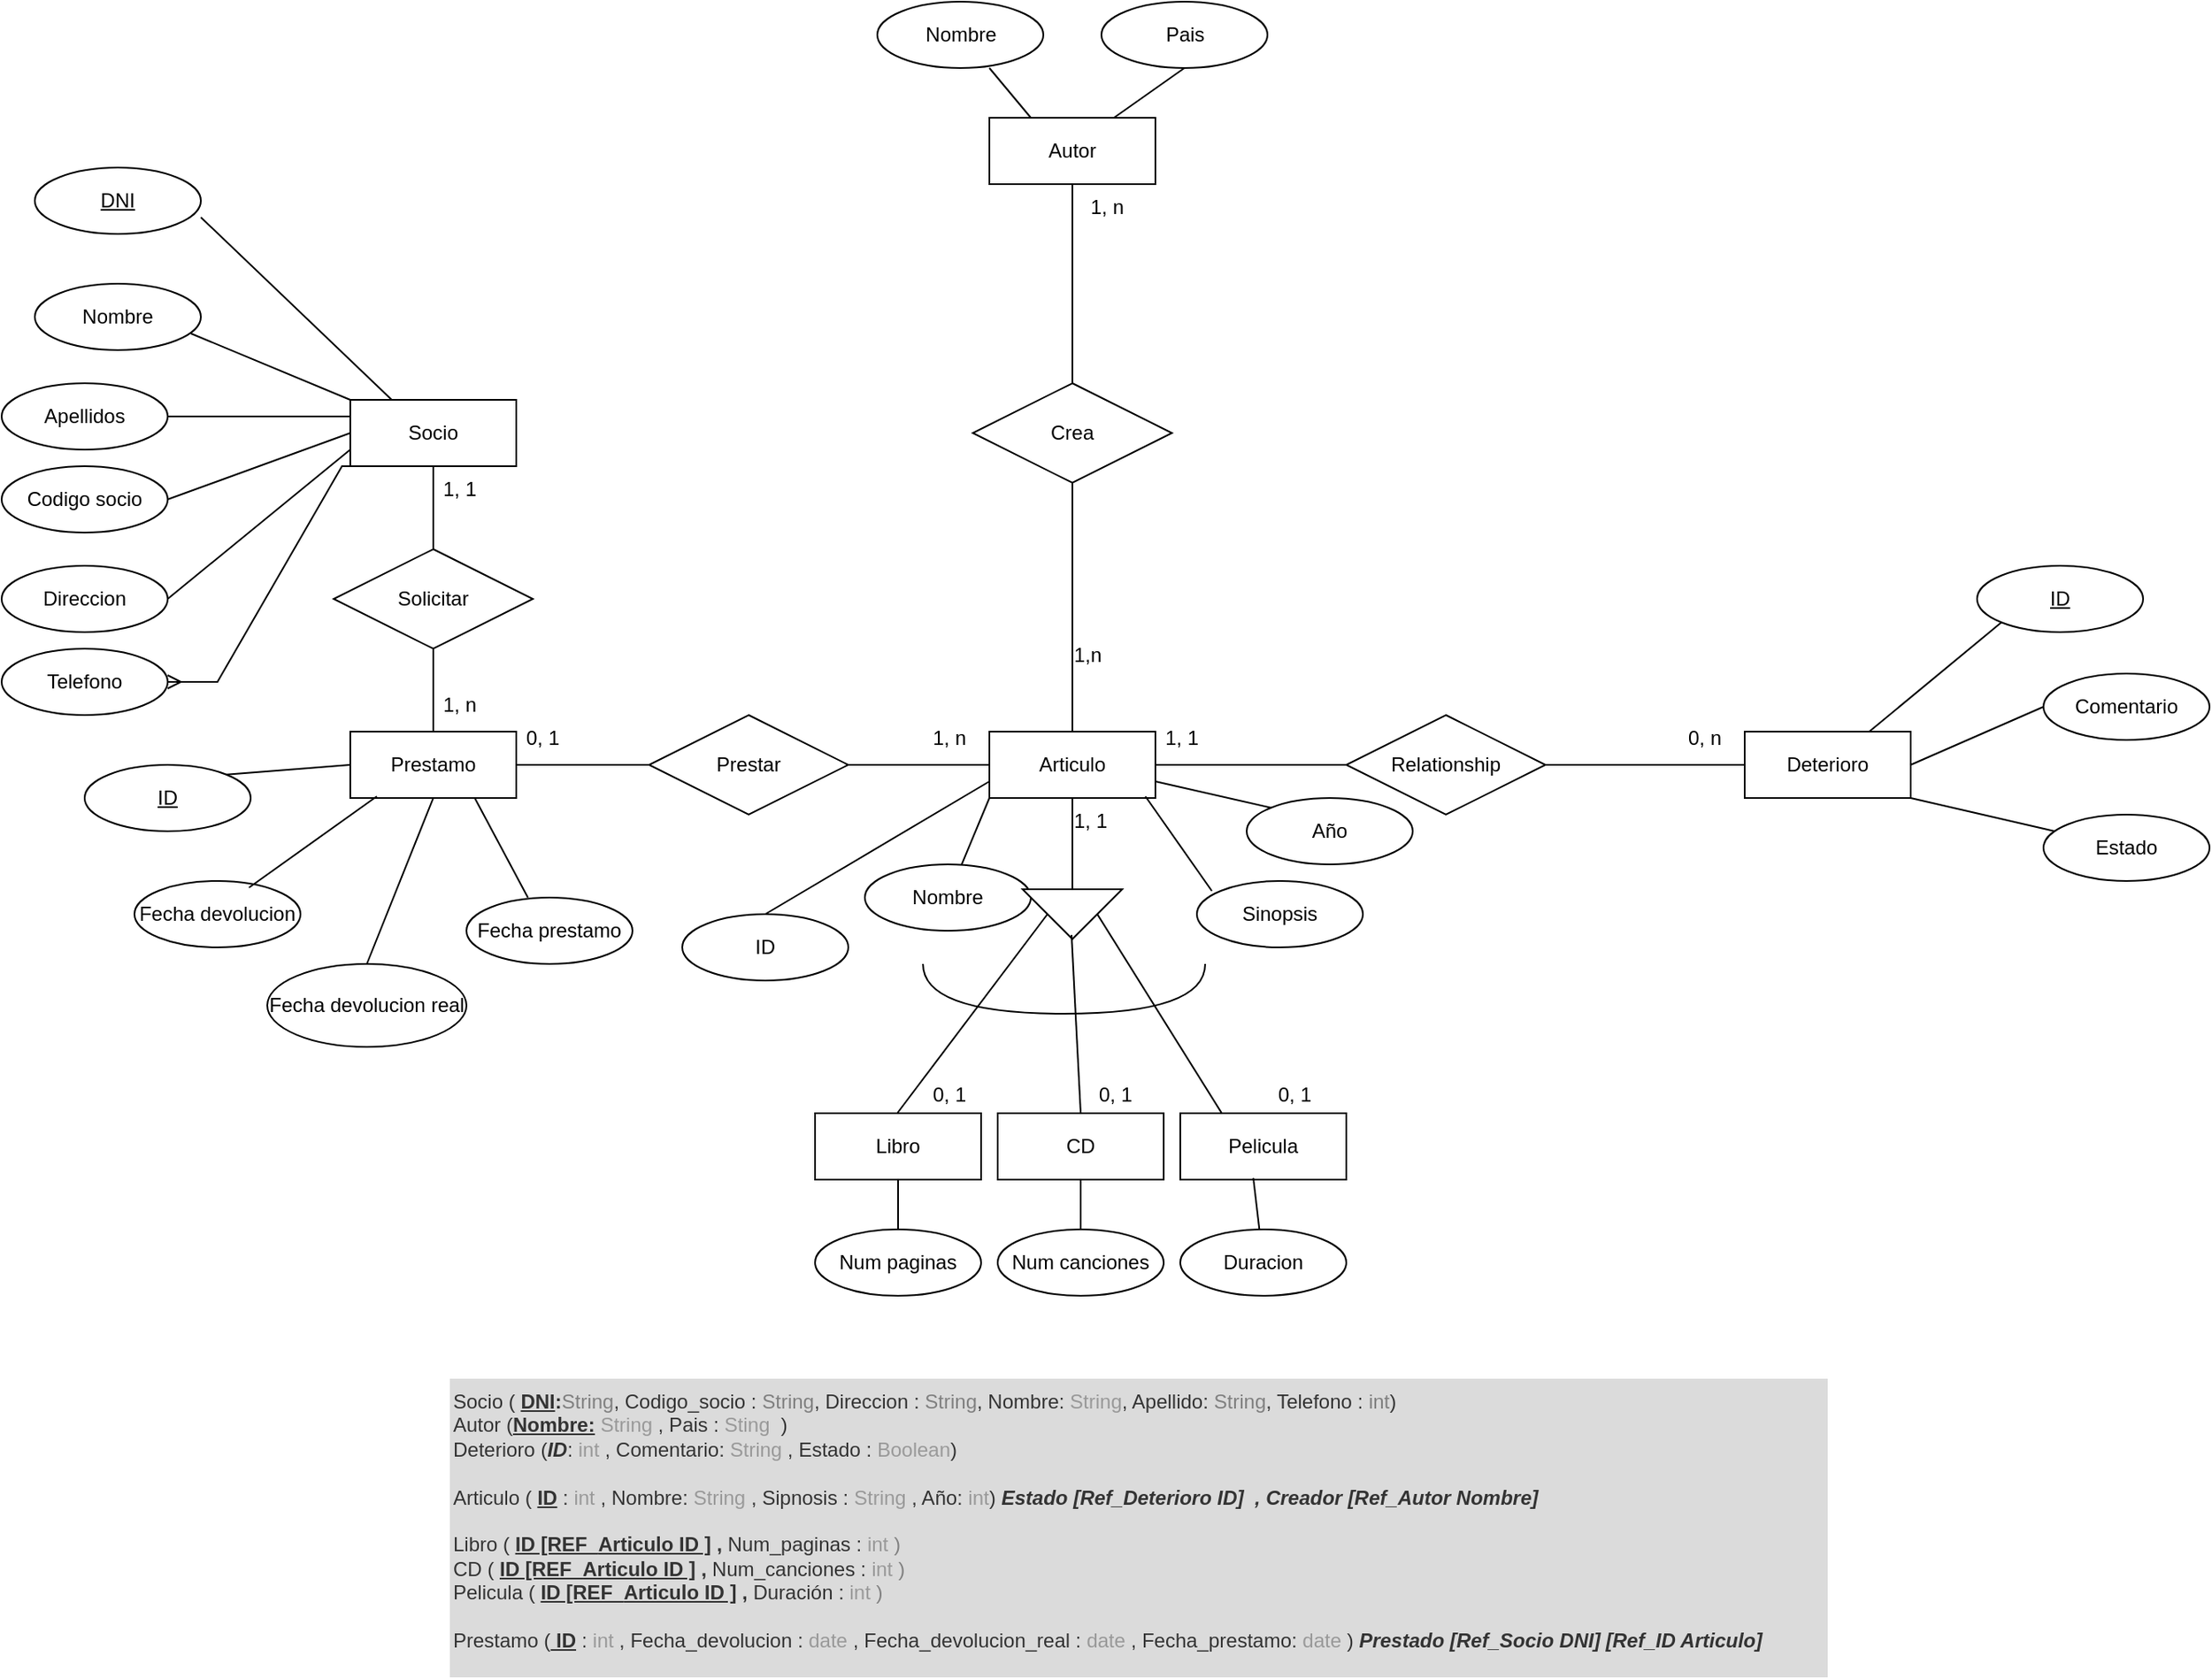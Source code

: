 <mxfile version="22.0.4" type="github">
  <diagram name="Página-1" id="NpFbinLvYvqBeYNdAWcx">
    <mxGraphModel dx="2213" dy="1920" grid="1" gridSize="10" guides="1" tooltips="1" connect="1" arrows="1" fold="1" page="1" pageScale="1" pageWidth="827" pageHeight="1169" math="0" shadow="0">
      <root>
        <mxCell id="0" />
        <mxCell id="1" parent="0" />
        <mxCell id="lTyuXlJloFRDc_WDD8Is-1" value="Socio" style="whiteSpace=wrap;html=1;align=center;" parent="1" vertex="1">
          <mxGeometry x="140" y="180" width="100" height="40" as="geometry" />
        </mxCell>
        <mxCell id="lTyuXlJloFRDc_WDD8Is-2" value="Articulo" style="whiteSpace=wrap;html=1;align=center;" parent="1" vertex="1">
          <mxGeometry x="525" y="380" width="100" height="40" as="geometry" />
        </mxCell>
        <mxCell id="lTyuXlJloFRDc_WDD8Is-3" value="Pelicula" style="whiteSpace=wrap;html=1;align=center;" parent="1" vertex="1">
          <mxGeometry x="640" y="610" width="100" height="40" as="geometry" />
        </mxCell>
        <mxCell id="lTyuXlJloFRDc_WDD8Is-4" value="CD" style="whiteSpace=wrap;html=1;align=center;" parent="1" vertex="1">
          <mxGeometry x="530" y="610" width="100" height="40" as="geometry" />
        </mxCell>
        <mxCell id="lTyuXlJloFRDc_WDD8Is-5" value="Libro" style="whiteSpace=wrap;html=1;align=center;" parent="1" vertex="1">
          <mxGeometry x="420" y="610" width="100" height="40" as="geometry" />
        </mxCell>
        <mxCell id="lTyuXlJloFRDc_WDD8Is-7" value="Año" style="ellipse;whiteSpace=wrap;html=1;align=center;" parent="1" vertex="1">
          <mxGeometry x="680" y="420" width="100" height="40" as="geometry" />
        </mxCell>
        <mxCell id="lTyuXlJloFRDc_WDD8Is-8" value="Sinopsis" style="ellipse;whiteSpace=wrap;html=1;align=center;" parent="1" vertex="1">
          <mxGeometry x="650" y="470" width="100" height="40" as="geometry" />
        </mxCell>
        <mxCell id="lTyuXlJloFRDc_WDD8Is-9" value="Nombre" style="ellipse;whiteSpace=wrap;html=1;align=center;" parent="1" vertex="1">
          <mxGeometry x="450" y="460" width="100" height="40" as="geometry" />
        </mxCell>
        <mxCell id="lTyuXlJloFRDc_WDD8Is-10" value="Autor" style="whiteSpace=wrap;html=1;align=center;" parent="1" vertex="1">
          <mxGeometry x="525" y="10" width="100" height="40" as="geometry" />
        </mxCell>
        <mxCell id="lTyuXlJloFRDc_WDD8Is-11" value="Nombre" style="ellipse;whiteSpace=wrap;html=1;align=center;" parent="1" vertex="1">
          <mxGeometry x="457.5" y="-60" width="100" height="40" as="geometry" />
        </mxCell>
        <mxCell id="lTyuXlJloFRDc_WDD8Is-12" value="Pais" style="ellipse;whiteSpace=wrap;html=1;align=center;" parent="1" vertex="1">
          <mxGeometry x="592.5" y="-60" width="100" height="40" as="geometry" />
        </mxCell>
        <mxCell id="lTyuXlJloFRDc_WDD8Is-13" value="Num paginas" style="ellipse;whiteSpace=wrap;html=1;align=center;" parent="1" vertex="1">
          <mxGeometry x="420" y="680" width="100" height="40" as="geometry" />
        </mxCell>
        <mxCell id="lTyuXlJloFRDc_WDD8Is-14" value="Num canciones" style="ellipse;whiteSpace=wrap;html=1;align=center;" parent="1" vertex="1">
          <mxGeometry x="530" y="680" width="100" height="40" as="geometry" />
        </mxCell>
        <mxCell id="lTyuXlJloFRDc_WDD8Is-15" value="Duracion" style="ellipse;whiteSpace=wrap;html=1;align=center;" parent="1" vertex="1">
          <mxGeometry x="640" y="680" width="100" height="40" as="geometry" />
        </mxCell>
        <mxCell id="lTyuXlJloFRDc_WDD8Is-16" value="Deterioro" style="whiteSpace=wrap;html=1;align=center;" parent="1" vertex="1">
          <mxGeometry x="980" y="380" width="100" height="40" as="geometry" />
        </mxCell>
        <mxCell id="lTyuXlJloFRDc_WDD8Is-17" value="Estado" style="ellipse;whiteSpace=wrap;html=1;align=center;" parent="1" vertex="1">
          <mxGeometry x="1160" y="430" width="100" height="40" as="geometry" />
        </mxCell>
        <mxCell id="lTyuXlJloFRDc_WDD8Is-18" value="Comentario" style="ellipse;whiteSpace=wrap;html=1;align=center;" parent="1" vertex="1">
          <mxGeometry x="1160" y="345" width="100" height="40" as="geometry" />
        </mxCell>
        <mxCell id="lTyuXlJloFRDc_WDD8Is-19" value="Prestamo" style="whiteSpace=wrap;html=1;align=center;" parent="1" vertex="1">
          <mxGeometry x="140" y="380" width="100" height="40" as="geometry" />
        </mxCell>
        <mxCell id="lTyuXlJloFRDc_WDD8Is-20" value="Fecha prestamo" style="ellipse;whiteSpace=wrap;html=1;align=center;" parent="1" vertex="1">
          <mxGeometry x="210" y="480" width="100" height="40" as="geometry" />
        </mxCell>
        <mxCell id="lTyuXlJloFRDc_WDD8Is-21" value="Fecha devolucion" style="ellipse;whiteSpace=wrap;html=1;align=center;" parent="1" vertex="1">
          <mxGeometry x="10" y="470" width="100" height="40" as="geometry" />
        </mxCell>
        <mxCell id="lTyuXlJloFRDc_WDD8Is-22" value="Fecha devolucion real" style="ellipse;whiteSpace=wrap;html=1;align=center;" parent="1" vertex="1">
          <mxGeometry x="90" y="520" width="120" height="50" as="geometry" />
        </mxCell>
        <mxCell id="lTyuXlJloFRDc_WDD8Is-23" value="Nombre" style="ellipse;whiteSpace=wrap;html=1;align=center;" parent="1" vertex="1">
          <mxGeometry x="-50" y="110" width="100" height="40" as="geometry" />
        </mxCell>
        <mxCell id="lTyuXlJloFRDc_WDD8Is-24" value="DNI" style="ellipse;whiteSpace=wrap;html=1;align=center;fontStyle=4;" parent="1" vertex="1">
          <mxGeometry x="-50" y="40" width="100" height="40" as="geometry" />
        </mxCell>
        <mxCell id="lTyuXlJloFRDc_WDD8Is-25" value="Apellidos" style="ellipse;whiteSpace=wrap;html=1;align=center;" parent="1" vertex="1">
          <mxGeometry x="-70" y="170" width="100" height="40" as="geometry" />
        </mxCell>
        <mxCell id="lTyuXlJloFRDc_WDD8Is-27" value="Codigo socio" style="ellipse;whiteSpace=wrap;html=1;align=center;" parent="1" vertex="1">
          <mxGeometry x="-70" y="220" width="100" height="40" as="geometry" />
        </mxCell>
        <mxCell id="lTyuXlJloFRDc_WDD8Is-28" value="Direccion" style="ellipse;whiteSpace=wrap;html=1;align=center;" parent="1" vertex="1">
          <mxGeometry x="-70" y="280" width="100" height="40" as="geometry" />
        </mxCell>
        <mxCell id="lTyuXlJloFRDc_WDD8Is-30" value="Telefono" style="ellipse;whiteSpace=wrap;html=1;align=center;" parent="1" vertex="1">
          <mxGeometry x="-70" y="330" width="100" height="40" as="geometry" />
        </mxCell>
        <mxCell id="lTyuXlJloFRDc_WDD8Is-35" value="" style="edgeStyle=entityRelationEdgeStyle;fontSize=12;html=1;endArrow=ERmany;rounded=0;entryX=1;entryY=0.5;entryDx=0;entryDy=0;exitX=0.25;exitY=1;exitDx=0;exitDy=0;" parent="1" source="lTyuXlJloFRDc_WDD8Is-1" target="lTyuXlJloFRDc_WDD8Is-30" edge="1">
          <mxGeometry width="100" height="100" relative="1" as="geometry">
            <mxPoint x="380" y="380" as="sourcePoint" />
            <mxPoint x="480" y="280" as="targetPoint" />
          </mxGeometry>
        </mxCell>
        <mxCell id="lTyuXlJloFRDc_WDD8Is-36" value="" style="endArrow=none;html=1;rounded=0;exitX=1;exitY=0.5;exitDx=0;exitDy=0;entryX=0;entryY=0.75;entryDx=0;entryDy=0;" parent="1" source="lTyuXlJloFRDc_WDD8Is-28" target="lTyuXlJloFRDc_WDD8Is-1" edge="1">
          <mxGeometry relative="1" as="geometry">
            <mxPoint x="350" y="330" as="sourcePoint" />
            <mxPoint x="510" y="330" as="targetPoint" />
          </mxGeometry>
        </mxCell>
        <mxCell id="lTyuXlJloFRDc_WDD8Is-37" value="" style="endArrow=none;html=1;rounded=0;exitX=1;exitY=0.5;exitDx=0;exitDy=0;entryX=0;entryY=0.5;entryDx=0;entryDy=0;" parent="1" source="lTyuXlJloFRDc_WDD8Is-27" target="lTyuXlJloFRDc_WDD8Is-1" edge="1">
          <mxGeometry relative="1" as="geometry">
            <mxPoint x="40" y="310" as="sourcePoint" />
            <mxPoint x="150" y="220" as="targetPoint" />
          </mxGeometry>
        </mxCell>
        <mxCell id="lTyuXlJloFRDc_WDD8Is-38" value="" style="endArrow=none;html=1;rounded=0;exitX=1;exitY=0.5;exitDx=0;exitDy=0;entryX=0;entryY=0.25;entryDx=0;entryDy=0;" parent="1" source="lTyuXlJloFRDc_WDD8Is-25" target="lTyuXlJloFRDc_WDD8Is-1" edge="1">
          <mxGeometry relative="1" as="geometry">
            <mxPoint x="40" y="250" as="sourcePoint" />
            <mxPoint x="150" y="210" as="targetPoint" />
          </mxGeometry>
        </mxCell>
        <mxCell id="lTyuXlJloFRDc_WDD8Is-39" value="" style="endArrow=none;html=1;rounded=0;exitX=0.94;exitY=0.75;exitDx=0;exitDy=0;exitPerimeter=0;" parent="1" source="lTyuXlJloFRDc_WDD8Is-23" edge="1">
          <mxGeometry relative="1" as="geometry">
            <mxPoint x="40" y="200" as="sourcePoint" />
            <mxPoint x="140" y="180" as="targetPoint" />
          </mxGeometry>
        </mxCell>
        <mxCell id="lTyuXlJloFRDc_WDD8Is-40" value="" style="endArrow=none;html=1;rounded=0;exitX=1;exitY=0.75;exitDx=0;exitDy=0;entryX=0.25;entryY=0;entryDx=0;entryDy=0;exitPerimeter=0;" parent="1" source="lTyuXlJloFRDc_WDD8Is-24" target="lTyuXlJloFRDc_WDD8Is-1" edge="1">
          <mxGeometry relative="1" as="geometry">
            <mxPoint x="54" y="150" as="sourcePoint" />
            <mxPoint x="159" y="193" as="targetPoint" />
          </mxGeometry>
        </mxCell>
        <mxCell id="lTyuXlJloFRDc_WDD8Is-42" value="Crea" style="shape=rhombus;perimeter=rhombusPerimeter;whiteSpace=wrap;html=1;align=center;" parent="1" vertex="1">
          <mxGeometry x="515" y="170" width="120" height="60" as="geometry" />
        </mxCell>
        <mxCell id="lTyuXlJloFRDc_WDD8Is-43" value="" style="endArrow=none;html=1;rounded=0;exitX=0.5;exitY=1;exitDx=0;exitDy=0;entryX=0.5;entryY=0;entryDx=0;entryDy=0;" parent="1" source="lTyuXlJloFRDc_WDD8Is-10" target="lTyuXlJloFRDc_WDD8Is-42" edge="1">
          <mxGeometry relative="1" as="geometry">
            <mxPoint x="400" y="230" as="sourcePoint" />
            <mxPoint x="560" y="230" as="targetPoint" />
          </mxGeometry>
        </mxCell>
        <mxCell id="lTyuXlJloFRDc_WDD8Is-44" value="" style="endArrow=none;html=1;rounded=0;exitX=0.5;exitY=0;exitDx=0;exitDy=0;entryX=0.5;entryY=1;entryDx=0;entryDy=0;" parent="1" source="lTyuXlJloFRDc_WDD8Is-2" target="lTyuXlJloFRDc_WDD8Is-42" edge="1">
          <mxGeometry relative="1" as="geometry">
            <mxPoint x="400" y="230" as="sourcePoint" />
            <mxPoint x="560" y="230" as="targetPoint" />
          </mxGeometry>
        </mxCell>
        <mxCell id="lTyuXlJloFRDc_WDD8Is-45" value="1,n&amp;nbsp;" style="text;strokeColor=none;fillColor=none;spacingLeft=4;spacingRight=4;overflow=hidden;rotatable=0;points=[[0,0.5],[1,0.5]];portConstraint=eastwest;fontSize=12;whiteSpace=wrap;html=1;" parent="1" vertex="1">
          <mxGeometry x="570" y="320" width="40" height="30" as="geometry" />
        </mxCell>
        <mxCell id="lTyuXlJloFRDc_WDD8Is-46" value="1, n" style="text;strokeColor=none;fillColor=none;spacingLeft=4;spacingRight=4;overflow=hidden;rotatable=0;points=[[0,0.5],[1,0.5]];portConstraint=eastwest;fontSize=12;whiteSpace=wrap;html=1;" parent="1" vertex="1">
          <mxGeometry x="580" y="50" width="40" height="30" as="geometry" />
        </mxCell>
        <mxCell id="lTyuXlJloFRDc_WDD8Is-47" value="Solicitar" style="shape=rhombus;perimeter=rhombusPerimeter;whiteSpace=wrap;html=1;align=center;" parent="1" vertex="1">
          <mxGeometry x="130" y="270" width="120" height="60" as="geometry" />
        </mxCell>
        <mxCell id="lTyuXlJloFRDc_WDD8Is-48" value="" style="endArrow=none;html=1;rounded=0;exitX=0.5;exitY=0;exitDx=0;exitDy=0;" parent="1" source="lTyuXlJloFRDc_WDD8Is-47" target="lTyuXlJloFRDc_WDD8Is-1" edge="1">
          <mxGeometry relative="1" as="geometry">
            <mxPoint x="400" y="230" as="sourcePoint" />
            <mxPoint x="560" y="230" as="targetPoint" />
          </mxGeometry>
        </mxCell>
        <mxCell id="lTyuXlJloFRDc_WDD8Is-49" value="" style="endArrow=none;html=1;rounded=0;exitX=0.5;exitY=0;exitDx=0;exitDy=0;entryX=0.5;entryY=1;entryDx=0;entryDy=0;" parent="1" source="lTyuXlJloFRDc_WDD8Is-19" target="lTyuXlJloFRDc_WDD8Is-47" edge="1">
          <mxGeometry relative="1" as="geometry">
            <mxPoint x="400" y="230" as="sourcePoint" />
            <mxPoint x="560" y="230" as="targetPoint" />
          </mxGeometry>
        </mxCell>
        <mxCell id="lTyuXlJloFRDc_WDD8Is-50" value="1, n" style="text;strokeColor=none;fillColor=none;spacingLeft=4;spacingRight=4;overflow=hidden;rotatable=0;points=[[0,0.5],[1,0.5]];portConstraint=eastwest;fontSize=12;whiteSpace=wrap;html=1;" parent="1" vertex="1">
          <mxGeometry x="190" y="350" width="40" height="30" as="geometry" />
        </mxCell>
        <mxCell id="lTyuXlJloFRDc_WDD8Is-51" value="1, 1" style="text;strokeColor=none;fillColor=none;spacingLeft=4;spacingRight=4;overflow=hidden;rotatable=0;points=[[0,0.5],[1,0.5]];portConstraint=eastwest;fontSize=12;whiteSpace=wrap;html=1;" parent="1" vertex="1">
          <mxGeometry x="190" y="220" width="40" height="30" as="geometry" />
        </mxCell>
        <mxCell id="lTyuXlJloFRDc_WDD8Is-52" value="Prestar" style="shape=rhombus;perimeter=rhombusPerimeter;whiteSpace=wrap;html=1;align=center;" parent="1" vertex="1">
          <mxGeometry x="320" y="370" width="120" height="60" as="geometry" />
        </mxCell>
        <mxCell id="lTyuXlJloFRDc_WDD8Is-53" value="" style="endArrow=none;html=1;rounded=0;exitX=1;exitY=0.5;exitDx=0;exitDy=0;entryX=0;entryY=0.5;entryDx=0;entryDy=0;" parent="1" source="lTyuXlJloFRDc_WDD8Is-19" target="lTyuXlJloFRDc_WDD8Is-52" edge="1">
          <mxGeometry relative="1" as="geometry">
            <mxPoint x="400" y="330" as="sourcePoint" />
            <mxPoint x="560" y="330" as="targetPoint" />
          </mxGeometry>
        </mxCell>
        <mxCell id="lTyuXlJloFRDc_WDD8Is-54" value="" style="endArrow=none;html=1;rounded=0;exitX=1;exitY=0.5;exitDx=0;exitDy=0;entryX=0;entryY=0.5;entryDx=0;entryDy=0;" parent="1" source="lTyuXlJloFRDc_WDD8Is-52" target="lTyuXlJloFRDc_WDD8Is-2" edge="1">
          <mxGeometry relative="1" as="geometry">
            <mxPoint x="400" y="330" as="sourcePoint" />
            <mxPoint x="560" y="330" as="targetPoint" />
          </mxGeometry>
        </mxCell>
        <mxCell id="lTyuXlJloFRDc_WDD8Is-55" value="1, n" style="text;strokeColor=none;fillColor=none;spacingLeft=4;spacingRight=4;overflow=hidden;rotatable=0;points=[[0,0.5],[1,0.5]];portConstraint=eastwest;fontSize=12;whiteSpace=wrap;html=1;" parent="1" vertex="1">
          <mxGeometry x="485" y="370" width="40" height="30" as="geometry" />
        </mxCell>
        <mxCell id="lTyuXlJloFRDc_WDD8Is-56" value="0, 1" style="text;strokeColor=none;fillColor=none;spacingLeft=4;spacingRight=4;overflow=hidden;rotatable=0;points=[[0,0.5],[1,0.5]];portConstraint=eastwest;fontSize=12;whiteSpace=wrap;html=1;" parent="1" vertex="1">
          <mxGeometry x="240" y="370" width="40" height="30" as="geometry" />
        </mxCell>
        <mxCell id="lTyuXlJloFRDc_WDD8Is-57" value="ID" style="ellipse;whiteSpace=wrap;html=1;align=center;fontStyle=4;" parent="1" vertex="1">
          <mxGeometry x="-20" y="400" width="100" height="40" as="geometry" />
        </mxCell>
        <mxCell id="lTyuXlJloFRDc_WDD8Is-58" value="" style="endArrow=none;html=1;rounded=0;exitX=1;exitY=0;exitDx=0;exitDy=0;entryX=0;entryY=0.5;entryDx=0;entryDy=0;" parent="1" source="lTyuXlJloFRDc_WDD8Is-57" target="lTyuXlJloFRDc_WDD8Is-19" edge="1">
          <mxGeometry relative="1" as="geometry">
            <mxPoint x="400" y="430" as="sourcePoint" />
            <mxPoint x="560" y="430" as="targetPoint" />
          </mxGeometry>
        </mxCell>
        <mxCell id="lTyuXlJloFRDc_WDD8Is-60" value="Relationship" style="shape=rhombus;perimeter=rhombusPerimeter;whiteSpace=wrap;html=1;align=center;" parent="1" vertex="1">
          <mxGeometry x="740" y="370" width="120" height="60" as="geometry" />
        </mxCell>
        <mxCell id="lTyuXlJloFRDc_WDD8Is-63" value="" style="endArrow=none;html=1;rounded=0;exitX=1;exitY=0.5;exitDx=0;exitDy=0;entryX=0;entryY=0.5;entryDx=0;entryDy=0;" parent="1" source="lTyuXlJloFRDc_WDD8Is-2" target="lTyuXlJloFRDc_WDD8Is-60" edge="1">
          <mxGeometry relative="1" as="geometry">
            <mxPoint x="400" y="430" as="sourcePoint" />
            <mxPoint x="560" y="430" as="targetPoint" />
          </mxGeometry>
        </mxCell>
        <mxCell id="lTyuXlJloFRDc_WDD8Is-64" value="" style="endArrow=none;html=1;rounded=0;exitX=1;exitY=0.5;exitDx=0;exitDy=0;entryX=0;entryY=0.5;entryDx=0;entryDy=0;" parent="1" source="lTyuXlJloFRDc_WDD8Is-60" edge="1">
          <mxGeometry relative="1" as="geometry">
            <mxPoint x="865" y="400" as="sourcePoint" />
            <mxPoint x="980" y="400" as="targetPoint" />
          </mxGeometry>
        </mxCell>
        <mxCell id="lTyuXlJloFRDc_WDD8Is-66" value="0, n" style="text;strokeColor=none;fillColor=none;spacingLeft=4;spacingRight=4;overflow=hidden;rotatable=0;points=[[0,0.5],[1,0.5]];portConstraint=eastwest;fontSize=12;whiteSpace=wrap;html=1;" parent="1" vertex="1">
          <mxGeometry x="940" y="370" width="40" height="30" as="geometry" />
        </mxCell>
        <mxCell id="lTyuXlJloFRDc_WDD8Is-67" value="ID" style="ellipse;whiteSpace=wrap;html=1;align=center;fontStyle=4;" parent="1" vertex="1">
          <mxGeometry x="1120" y="280" width="100" height="40" as="geometry" />
        </mxCell>
        <mxCell id="lTyuXlJloFRDc_WDD8Is-68" value="" style="endArrow=none;html=1;rounded=0;exitX=0.75;exitY=0;exitDx=0;exitDy=0;entryX=0;entryY=1;entryDx=0;entryDy=0;" parent="1" source="lTyuXlJloFRDc_WDD8Is-16" target="lTyuXlJloFRDc_WDD8Is-67" edge="1">
          <mxGeometry relative="1" as="geometry">
            <mxPoint x="970" y="430" as="sourcePoint" />
            <mxPoint x="1130" y="430" as="targetPoint" />
          </mxGeometry>
        </mxCell>
        <mxCell id="lTyuXlJloFRDc_WDD8Is-69" value="" style="endArrow=none;html=1;rounded=0;exitX=1;exitY=0.5;exitDx=0;exitDy=0;entryX=0;entryY=0.5;entryDx=0;entryDy=0;" parent="1" source="lTyuXlJloFRDc_WDD8Is-16" target="lTyuXlJloFRDc_WDD8Is-18" edge="1">
          <mxGeometry relative="1" as="geometry">
            <mxPoint x="970" y="430" as="sourcePoint" />
            <mxPoint x="1130" y="430" as="targetPoint" />
          </mxGeometry>
        </mxCell>
        <mxCell id="lTyuXlJloFRDc_WDD8Is-70" value="" style="endArrow=none;html=1;rounded=0;exitX=1;exitY=1;exitDx=0;exitDy=0;" parent="1" source="lTyuXlJloFRDc_WDD8Is-16" target="lTyuXlJloFRDc_WDD8Is-17" edge="1">
          <mxGeometry relative="1" as="geometry">
            <mxPoint x="970" y="430" as="sourcePoint" />
            <mxPoint x="1130" y="430" as="targetPoint" />
          </mxGeometry>
        </mxCell>
        <mxCell id="lTyuXlJloFRDc_WDD8Is-71" value="1, 1" style="text;strokeColor=none;fillColor=none;spacingLeft=4;spacingRight=4;overflow=hidden;rotatable=0;points=[[0,0.5],[1,0.5]];portConstraint=eastwest;fontSize=12;whiteSpace=wrap;html=1;" parent="1" vertex="1">
          <mxGeometry x="625" y="370" width="40" height="30" as="geometry" />
        </mxCell>
        <mxCell id="lTyuXlJloFRDc_WDD8Is-72" value="" style="endArrow=none;html=1;rounded=0;exitX=0.69;exitY=0.1;exitDx=0;exitDy=0;exitPerimeter=0;entryX=0.16;entryY=0.975;entryDx=0;entryDy=0;entryPerimeter=0;" parent="1" source="lTyuXlJloFRDc_WDD8Is-21" target="lTyuXlJloFRDc_WDD8Is-19" edge="1">
          <mxGeometry relative="1" as="geometry">
            <mxPoint x="420" y="380" as="sourcePoint" />
            <mxPoint x="580" y="380" as="targetPoint" />
          </mxGeometry>
        </mxCell>
        <mxCell id="lTyuXlJloFRDc_WDD8Is-73" value="" style="endArrow=none;html=1;rounded=0;exitX=0.5;exitY=0;exitDx=0;exitDy=0;entryX=0.5;entryY=1;entryDx=0;entryDy=0;" parent="1" source="lTyuXlJloFRDc_WDD8Is-22" target="lTyuXlJloFRDc_WDD8Is-19" edge="1">
          <mxGeometry relative="1" as="geometry">
            <mxPoint x="420" y="380" as="sourcePoint" />
            <mxPoint x="580" y="380" as="targetPoint" />
          </mxGeometry>
        </mxCell>
        <mxCell id="lTyuXlJloFRDc_WDD8Is-74" value="" style="endArrow=none;html=1;rounded=0;exitX=0.37;exitY=0;exitDx=0;exitDy=0;exitPerimeter=0;entryX=0.75;entryY=1;entryDx=0;entryDy=0;" parent="1" source="lTyuXlJloFRDc_WDD8Is-20" target="lTyuXlJloFRDc_WDD8Is-19" edge="1">
          <mxGeometry relative="1" as="geometry">
            <mxPoint x="420" y="380" as="sourcePoint" />
            <mxPoint x="580" y="380" as="targetPoint" />
          </mxGeometry>
        </mxCell>
        <mxCell id="lTyuXlJloFRDc_WDD8Is-75" value="" style="endArrow=none;html=1;rounded=0;entryX=0;entryY=0;entryDx=0;entryDy=0;exitX=1;exitY=0.75;exitDx=0;exitDy=0;" parent="1" source="lTyuXlJloFRDc_WDD8Is-2" target="lTyuXlJloFRDc_WDD8Is-7" edge="1">
          <mxGeometry relative="1" as="geometry">
            <mxPoint x="630" y="410" as="sourcePoint" />
            <mxPoint x="650" y="410" as="targetPoint" />
          </mxGeometry>
        </mxCell>
        <mxCell id="lTyuXlJloFRDc_WDD8Is-76" value="" style="triangle;whiteSpace=wrap;html=1;rotation=90;" parent="1" vertex="1">
          <mxGeometry x="560" y="460" width="30" height="60" as="geometry" />
        </mxCell>
        <mxCell id="lTyuXlJloFRDc_WDD8Is-78" value="" style="endArrow=none;html=1;rounded=0;strokeColor=default;edgeStyle=orthogonalEdgeStyle;curved=1;strokeWidth=1;" parent="1" edge="1">
          <mxGeometry width="50" height="50" relative="1" as="geometry">
            <mxPoint x="485" y="520" as="sourcePoint" />
            <mxPoint x="655" y="520" as="targetPoint" />
            <Array as="points">
              <mxPoint x="485" y="550" />
              <mxPoint x="655" y="550" />
            </Array>
          </mxGeometry>
        </mxCell>
        <mxCell id="lTyuXlJloFRDc_WDD8Is-79" value="" style="endArrow=none;html=1;rounded=0;exitX=0;exitY=0.5;exitDx=0;exitDy=0;entryX=0.5;entryY=1;entryDx=0;entryDy=0;" parent="1" source="lTyuXlJloFRDc_WDD8Is-76" target="lTyuXlJloFRDc_WDD8Is-2" edge="1">
          <mxGeometry width="50" height="50" relative="1" as="geometry">
            <mxPoint x="550" y="430" as="sourcePoint" />
            <mxPoint x="600" y="380" as="targetPoint" />
          </mxGeometry>
        </mxCell>
        <mxCell id="lTyuXlJloFRDc_WDD8Is-80" value="" style="endArrow=none;html=1;rounded=0;exitX=0;exitY=0.5;exitDx=0;exitDy=0;entryX=0.5;entryY=1;entryDx=0;entryDy=0;" parent="1" target="lTyuXlJloFRDc_WDD8Is-76" edge="1">
          <mxGeometry width="50" height="50" relative="1" as="geometry">
            <mxPoint x="469.5" y="610" as="sourcePoint" />
            <mxPoint x="469.5" y="555" as="targetPoint" />
          </mxGeometry>
        </mxCell>
        <mxCell id="lTyuXlJloFRDc_WDD8Is-81" value="" style="endArrow=none;html=1;rounded=0;exitX=0.5;exitY=0;exitDx=0;exitDy=0;entryX=0.5;entryY=1;entryDx=0;entryDy=0;" parent="1" source="lTyuXlJloFRDc_WDD8Is-4" edge="1">
          <mxGeometry width="50" height="50" relative="1" as="geometry">
            <mxPoint x="574.5" y="557.5" as="sourcePoint" />
            <mxPoint x="574.5" y="502.5" as="targetPoint" />
          </mxGeometry>
        </mxCell>
        <mxCell id="lTyuXlJloFRDc_WDD8Is-82" value="" style="endArrow=none;html=1;rounded=0;exitX=0.25;exitY=0;exitDx=0;exitDy=0;entryX=0.5;entryY=0;entryDx=0;entryDy=0;" parent="1" source="lTyuXlJloFRDc_WDD8Is-3" target="lTyuXlJloFRDc_WDD8Is-76" edge="1">
          <mxGeometry width="50" height="50" relative="1" as="geometry">
            <mxPoint x="605" y="505" as="sourcePoint" />
            <mxPoint x="605" y="450" as="targetPoint" />
          </mxGeometry>
        </mxCell>
        <mxCell id="lTyuXlJloFRDc_WDD8Is-83" value="" style="endArrow=none;html=1;rounded=0;entryX=0.09;entryY=0.15;entryDx=0;entryDy=0;exitX=0.94;exitY=0.975;exitDx=0;exitDy=0;exitPerimeter=0;entryPerimeter=0;" parent="1" source="lTyuXlJloFRDc_WDD8Is-2" target="lTyuXlJloFRDc_WDD8Is-8" edge="1">
          <mxGeometry relative="1" as="geometry">
            <mxPoint x="635" y="420" as="sourcePoint" />
            <mxPoint x="695" y="426" as="targetPoint" />
          </mxGeometry>
        </mxCell>
        <mxCell id="lTyuXlJloFRDc_WDD8Is-84" value="" style="endArrow=none;html=1;rounded=0;entryX=0;entryY=1;entryDx=0;entryDy=0;" parent="1" source="lTyuXlJloFRDc_WDD8Is-9" target="lTyuXlJloFRDc_WDD8Is-2" edge="1">
          <mxGeometry width="50" height="50" relative="1" as="geometry">
            <mxPoint x="550" y="430" as="sourcePoint" />
            <mxPoint x="600" y="380" as="targetPoint" />
          </mxGeometry>
        </mxCell>
        <mxCell id="lTyuXlJloFRDc_WDD8Is-85" value="" style="endArrow=none;html=1;rounded=0;exitX=0.5;exitY=0;exitDx=0;exitDy=0;entryX=0.5;entryY=1;entryDx=0;entryDy=0;" parent="1" source="lTyuXlJloFRDc_WDD8Is-13" target="lTyuXlJloFRDc_WDD8Is-5" edge="1">
          <mxGeometry width="50" height="50" relative="1" as="geometry">
            <mxPoint x="550" y="430" as="sourcePoint" />
            <mxPoint x="600" y="380" as="targetPoint" />
          </mxGeometry>
        </mxCell>
        <mxCell id="lTyuXlJloFRDc_WDD8Is-86" value="" style="endArrow=none;html=1;rounded=0;exitX=0.5;exitY=0;exitDx=0;exitDy=0;entryX=0.5;entryY=1;entryDx=0;entryDy=0;" parent="1" source="lTyuXlJloFRDc_WDD8Is-14" target="lTyuXlJloFRDc_WDD8Is-4" edge="1">
          <mxGeometry width="50" height="50" relative="1" as="geometry">
            <mxPoint x="550" y="430" as="sourcePoint" />
            <mxPoint x="600" y="380" as="targetPoint" />
          </mxGeometry>
        </mxCell>
        <mxCell id="lTyuXlJloFRDc_WDD8Is-87" value="" style="endArrow=none;html=1;rounded=0;entryX=0.44;entryY=0.975;entryDx=0;entryDy=0;entryPerimeter=0;" parent="1" source="lTyuXlJloFRDc_WDD8Is-15" target="lTyuXlJloFRDc_WDD8Is-3" edge="1">
          <mxGeometry width="50" height="50" relative="1" as="geometry">
            <mxPoint x="590" y="690" as="sourcePoint" />
            <mxPoint x="590" y="660" as="targetPoint" />
          </mxGeometry>
        </mxCell>
        <mxCell id="lTyuXlJloFRDc_WDD8Is-89" value="0, 1" style="text;strokeColor=none;fillColor=none;spacingLeft=4;spacingRight=4;overflow=hidden;rotatable=0;points=[[0,0.5],[1,0.5]];portConstraint=eastwest;fontSize=12;whiteSpace=wrap;html=1;" parent="1" vertex="1">
          <mxGeometry x="585" y="585" width="40" height="30" as="geometry" />
        </mxCell>
        <mxCell id="lTyuXlJloFRDc_WDD8Is-90" value="0, 1" style="text;strokeColor=none;fillColor=none;spacingLeft=4;spacingRight=4;overflow=hidden;rotatable=0;points=[[0,0.5],[1,0.5]];portConstraint=eastwest;fontSize=12;whiteSpace=wrap;html=1;" parent="1" vertex="1">
          <mxGeometry x="485" y="585" width="40" height="30" as="geometry" />
        </mxCell>
        <mxCell id="lTyuXlJloFRDc_WDD8Is-91" value="0, 1" style="text;strokeColor=none;fillColor=none;spacingLeft=4;spacingRight=4;overflow=hidden;rotatable=0;points=[[0,0.5],[1,0.5]];portConstraint=eastwest;fontSize=12;whiteSpace=wrap;html=1;" parent="1" vertex="1">
          <mxGeometry x="692.5" y="585" width="40" height="30" as="geometry" />
        </mxCell>
        <mxCell id="lTyuXlJloFRDc_WDD8Is-92" value="1, 1" style="text;strokeColor=none;fillColor=none;spacingLeft=4;spacingRight=4;overflow=hidden;rotatable=0;points=[[0,0.5],[1,0.5]];portConstraint=eastwest;fontSize=12;whiteSpace=wrap;html=1;" parent="1" vertex="1">
          <mxGeometry x="570" y="420" width="40" height="30" as="geometry" />
        </mxCell>
        <mxCell id="lTyuXlJloFRDc_WDD8Is-93" value="" style="endArrow=none;html=1;rounded=0;exitX=0.675;exitY=1;exitDx=0;exitDy=0;exitPerimeter=0;entryX=0.25;entryY=0;entryDx=0;entryDy=0;" parent="1" source="lTyuXlJloFRDc_WDD8Is-11" target="lTyuXlJloFRDc_WDD8Is-10" edge="1">
          <mxGeometry relative="1" as="geometry">
            <mxPoint x="490" y="310" as="sourcePoint" />
            <mxPoint x="650" y="310" as="targetPoint" />
          </mxGeometry>
        </mxCell>
        <mxCell id="lTyuXlJloFRDc_WDD8Is-94" value="" style="endArrow=none;html=1;rounded=0;entryX=0.5;entryY=1;entryDx=0;entryDy=0;exitX=0.75;exitY=0;exitDx=0;exitDy=0;" parent="1" source="lTyuXlJloFRDc_WDD8Is-10" target="lTyuXlJloFRDc_WDD8Is-12" edge="1">
          <mxGeometry relative="1" as="geometry">
            <mxPoint x="490" y="310" as="sourcePoint" />
            <mxPoint x="650" y="310" as="targetPoint" />
          </mxGeometry>
        </mxCell>
        <mxCell id="BUi2e5N8HLEVHrEPEwmU-1" value="&lt;font&gt;&lt;font&gt;Socio ( &lt;b&gt;&lt;u&gt;DNI&lt;/u&gt;:&lt;/b&gt;&lt;font style=&quot;&quot; color=&quot;#808080&quot;&gt;String&lt;/font&gt;, Codigo_socio : &lt;font color=&quot;#808080&quot;&gt;String&lt;/font&gt;, Direccion : &lt;font color=&quot;#808080&quot;&gt;String&lt;/font&gt;, Nombre: &lt;font color=&quot;#999999&quot;&gt;String&lt;/font&gt;, Apellido:&lt;font color=&quot;#808080&quot;&gt;&amp;nbsp;String&lt;/font&gt;, Telefono :&lt;font color=&quot;#808080&quot;&gt; int&lt;/font&gt;)&lt;br&gt;Autor (&lt;b&gt;&lt;u&gt;Nombre:&lt;/u&gt;&lt;/b&gt; &lt;font color=&quot;#999999&quot;&gt;String &lt;/font&gt;, Pais :&lt;font color=&quot;#999999&quot;&gt; Sting&lt;/font&gt;&amp;nbsp; )&lt;br&gt;Deterioro (&lt;b style=&quot;border-color: var(--border-color);&quot;&gt;&lt;i style=&quot;border-color: var(--border-color);&quot;&gt;ID&lt;/i&gt;&lt;/b&gt;:&amp;nbsp;&lt;font style=&quot;border-color: var(--border-color);&quot; color=&quot;#999999&quot;&gt;int&amp;nbsp;&lt;/font&gt;, Comentario:&lt;font style=&quot;border-color: var(--border-color);&quot; color=&quot;#999999&quot;&gt;&amp;nbsp;String&lt;/font&gt;&amp;nbsp;, Estado :&amp;nbsp;&lt;font style=&quot;border-color: var(--border-color);&quot; color=&quot;#999999&quot;&gt;Boolean&lt;/font&gt;)&lt;br&gt;&lt;br&gt;Articulo ( &lt;b style=&quot;text-decoration-line: underline;&quot;&gt;ID&lt;/b&gt;&amp;nbsp;: &lt;font color=&quot;#999999&quot;&gt;int&lt;/font&gt; , Nombre: &lt;font color=&quot;#999999&quot;&gt;String&lt;/font&gt; , Sipnosis : &lt;font color=&quot;#999999&quot;&gt;String&lt;/font&gt; , Año:&lt;font color=&quot;#999999&quot;&gt; int&lt;/font&gt;)&amp;nbsp;&lt;i&gt;&lt;b&gt;Estado [Ref_Deterioro ID]&amp;nbsp; , Creador [Ref_Autor Nombre]&lt;/b&gt;&lt;/i&gt;&lt;br&gt;&lt;br&gt;Libro ( &lt;u style=&quot;&quot;&gt;&lt;b&gt;ID [REF_&lt;/b&gt;&lt;/u&gt;&lt;b style=&quot;border-color: var(--border-color);&quot;&gt;&lt;span style=&quot;border-color: var(--border-color);&quot;&gt;&lt;u style=&quot;&quot;&gt;Articulo ID ]&lt;/u&gt;&amp;nbsp;,&lt;i&gt;&amp;nbsp;&lt;/i&gt;&lt;/span&gt;&lt;/b&gt;Num_paginas&amp;nbsp;: &lt;font color=&quot;#999999&quot;&gt;int&lt;/font&gt;&lt;font color=&quot;#808080&quot;&gt;&amp;nbsp;)&lt;br&gt;&lt;/font&gt;CD (&amp;nbsp;&lt;u style=&quot;border-color: var(--border-color);&quot;&gt;&lt;b style=&quot;border-color: var(--border-color);&quot;&gt;ID [REF_&lt;/b&gt;&lt;/u&gt;&lt;b style=&quot;border-color: var(--border-color);&quot;&gt;&lt;u style=&quot;border-color: var(--border-color);&quot;&gt;Articulo ID ]&lt;/u&gt;&amp;nbsp;,&lt;i style=&quot;border-color: var(--border-color);&quot;&gt;&amp;nbsp;&lt;/i&gt;&lt;/b&gt;Num_canciones : &lt;font color=&quot;#999999&quot;&gt;int&lt;font style=&quot;border-color: var(--border-color);&quot;&gt;&amp;nbsp;&lt;/font&gt;&lt;/font&gt;&lt;font style=&quot;border-color: var(--border-color);&quot; color=&quot;#808080&quot;&gt;)&lt;br&gt;&lt;/font&gt;Pelicula (&amp;nbsp;&lt;u style=&quot;border-color: var(--border-color);&quot;&gt;&lt;b style=&quot;border-color: var(--border-color);&quot;&gt;ID [REF_&lt;/b&gt;&lt;/u&gt;&lt;span style=&quot;border-color: var(--border-color);&quot;&gt;&lt;u style=&quot;font-weight: bold; border-color: var(--border-color);&quot;&gt;Articulo ID ]&lt;/u&gt;&lt;b&gt;&amp;nbsp;,&lt;/b&gt;&lt;span style=&quot;border-color: var(--border-color);&quot;&gt;&lt;i style=&quot;font-weight: bold;&quot;&gt;&amp;nbsp;&lt;/i&gt;Duración&lt;/span&gt;&lt;/span&gt;&amp;nbsp;: &lt;font color=&quot;#999999&quot;&gt;int&lt;/font&gt;&lt;font style=&quot;border-color: var(--border-color);&quot;&gt;&lt;font color=&quot;#808080&quot;&gt;&amp;nbsp;)&lt;/font&gt;&lt;br&gt;&lt;/font&gt;&lt;b&gt;&lt;br&gt;&lt;/b&gt;Prestamo (&lt;b style=&quot;border-color: var(--border-color);&quot;&gt;&lt;u style=&quot;border-color: var(--border-color);&quot;&gt;&amp;nbsp;ID&lt;/u&gt;&lt;/b&gt;&amp;nbsp;:&lt;font style=&quot;border-color: var(--border-color);&quot; color=&quot;#999999&quot;&gt;&amp;nbsp;int&amp;nbsp;&lt;/font&gt;, Fecha_devolucion :&amp;nbsp;&lt;font style=&quot;border-color: var(--border-color);&quot; color=&quot;#999999&quot;&gt;date&lt;/font&gt;&amp;nbsp;, Fecha_devolucion_real :&lt;font style=&quot;border-color: var(--border-color);&quot; color=&quot;#999999&quot;&gt;&amp;nbsp;date&amp;nbsp;&lt;/font&gt;, Fecha_prestamo:&amp;nbsp;&lt;font style=&quot;border-color: var(--border-color);&quot; color=&quot;#999999&quot;&gt;date&lt;/font&gt;&amp;nbsp;)&amp;nbsp;&lt;i style=&quot;border-color: var(--border-color);&quot;&gt;&lt;b style=&quot;border-color: var(--border-color);&quot;&gt;Prestado [Ref_Socio DNI] [Ref_ID Articulo]&lt;/b&gt;&lt;/i&gt;&lt;b&gt;&lt;br&gt;&lt;/b&gt;&lt;br&gt;&lt;/font&gt;&lt;/font&gt;" style="text;html=1;strokeColor=none;fillColor=#dbdbdb;align=left;verticalAlign=top;whiteSpace=wrap;rounded=0;horizontal=1;fontColor=#333333;" vertex="1" parent="1">
          <mxGeometry x="200" y="770" width="830" height="180" as="geometry" />
        </mxCell>
        <mxCell id="BUi2e5N8HLEVHrEPEwmU-4" value="ID" style="ellipse;whiteSpace=wrap;html=1;align=center;" vertex="1" parent="1">
          <mxGeometry x="340" y="490" width="100" height="40" as="geometry" />
        </mxCell>
        <mxCell id="BUi2e5N8HLEVHrEPEwmU-5" value="" style="endArrow=none;html=1;rounded=0;exitX=0.5;exitY=0;exitDx=0;exitDy=0;entryX=0;entryY=0.75;entryDx=0;entryDy=0;" edge="1" parent="1" source="BUi2e5N8HLEVHrEPEwmU-4" target="lTyuXlJloFRDc_WDD8Is-2">
          <mxGeometry relative="1" as="geometry">
            <mxPoint x="560" y="330" as="sourcePoint" />
            <mxPoint x="720" y="330" as="targetPoint" />
          </mxGeometry>
        </mxCell>
      </root>
    </mxGraphModel>
  </diagram>
</mxfile>
